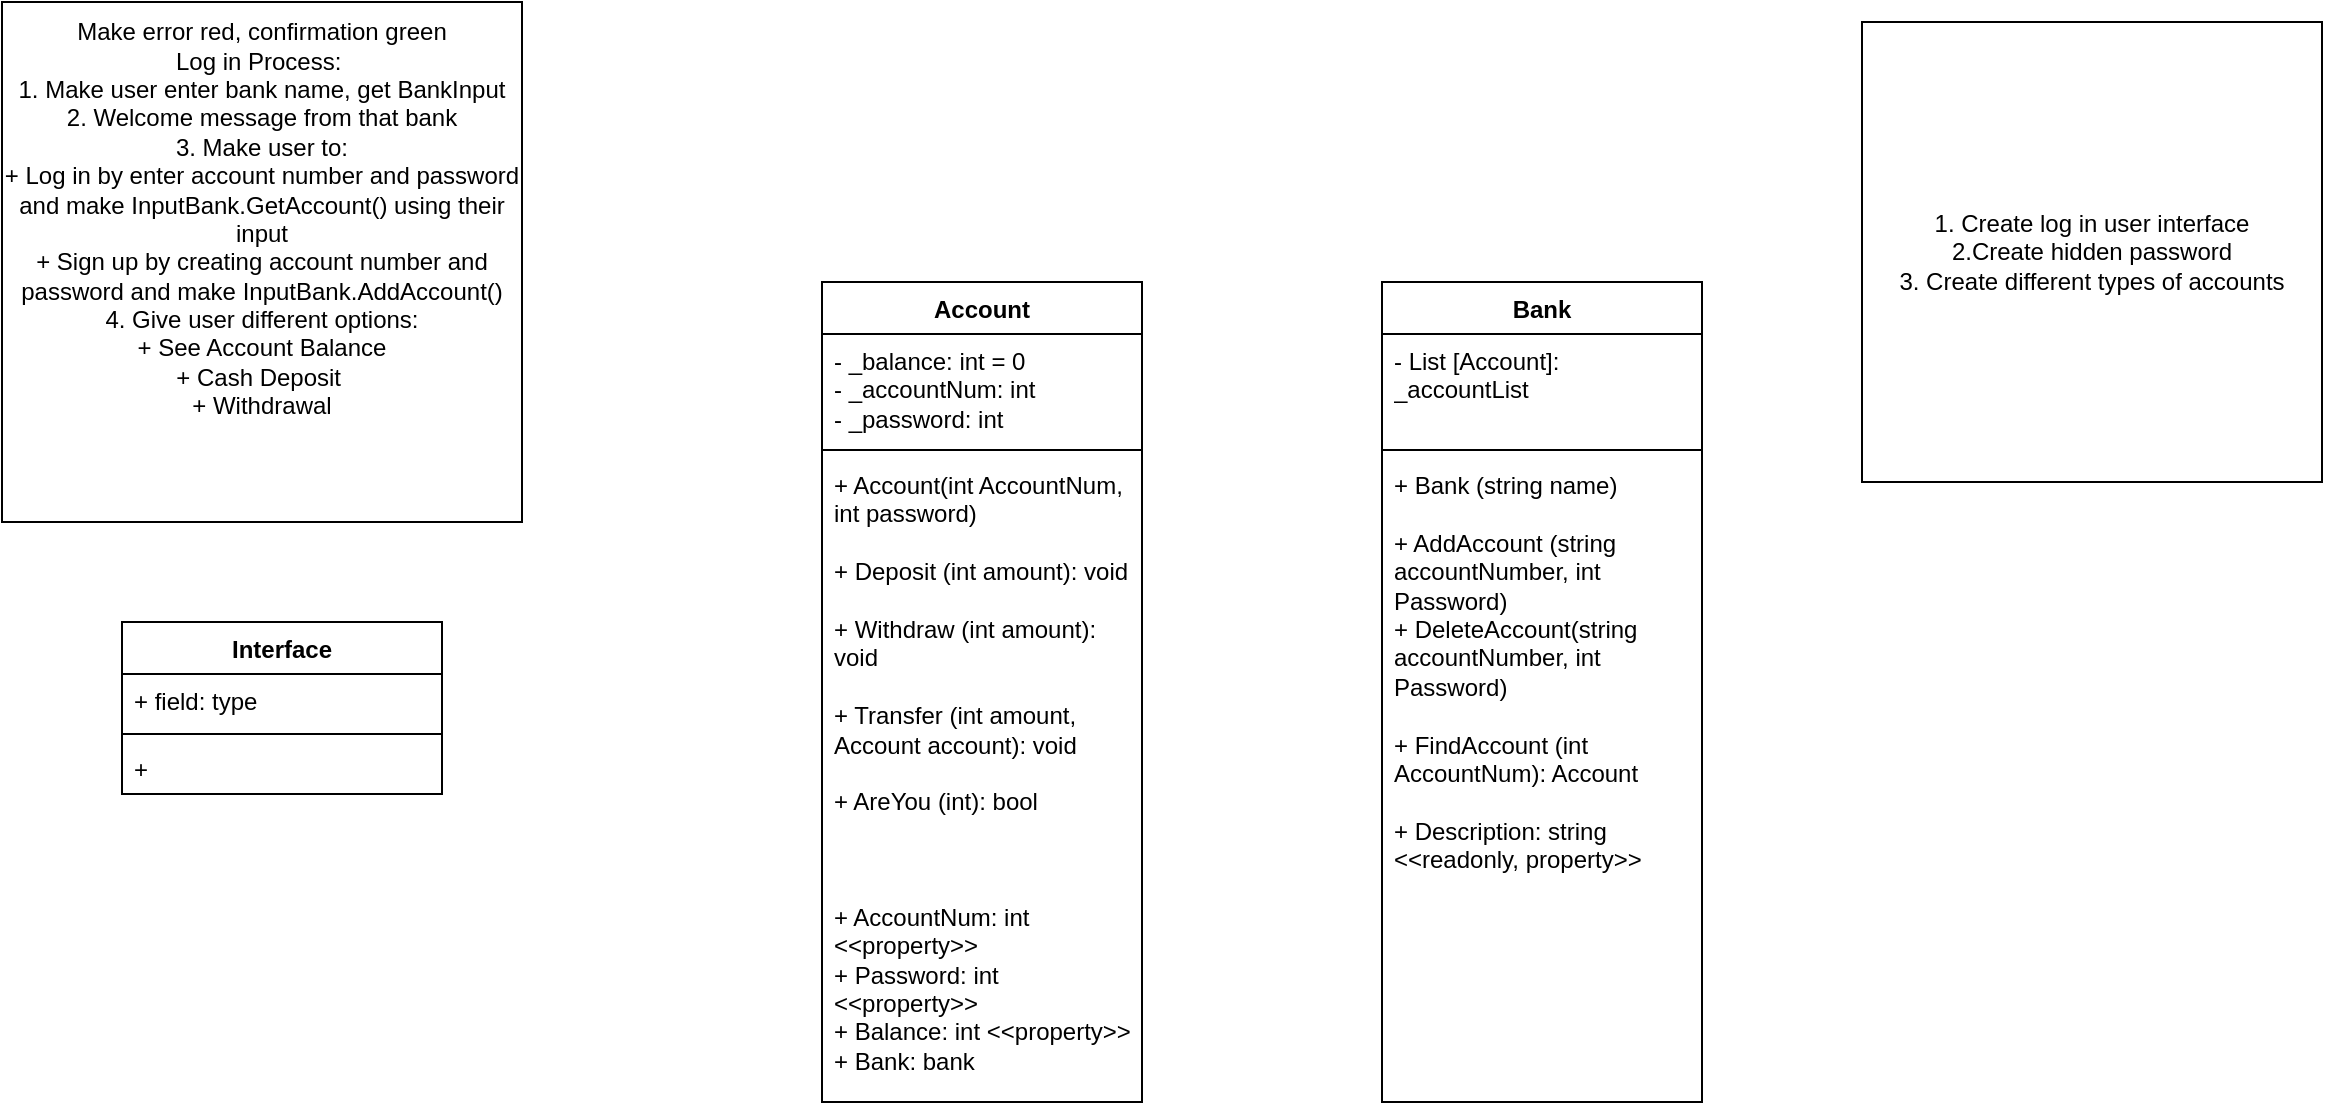 <mxfile version="24.4.13" type="device">
  <diagram id="4hGNNaWelnX5ogM7S-4X" name="Page-1">
    <mxGraphModel dx="2524" dy="738" grid="1" gridSize="10" guides="1" tooltips="1" connect="1" arrows="1" fold="1" page="1" pageScale="1" pageWidth="850" pageHeight="1100" math="0" shadow="0">
      <root>
        <mxCell id="0" />
        <mxCell id="1" parent="0" />
        <mxCell id="YOJYTE3-wiDfbg3zjTLi-4" value="Account" style="swimlane;fontStyle=1;align=center;verticalAlign=top;childLayout=stackLayout;horizontal=1;startSize=26;horizontalStack=0;resizeParent=1;resizeParentMax=0;resizeLast=0;collapsible=1;marginBottom=0;whiteSpace=wrap;html=1;" parent="1" vertex="1">
          <mxGeometry x="320" y="240" width="160" height="410" as="geometry" />
        </mxCell>
        <mxCell id="YOJYTE3-wiDfbg3zjTLi-5" value="&lt;div&gt;- _balance: int = 0&lt;/div&gt;&lt;div&gt;- _accountNum: int&lt;br&gt;- _password: int&lt;/div&gt;" style="text;strokeColor=none;fillColor=none;align=left;verticalAlign=top;spacingLeft=4;spacingRight=4;overflow=hidden;rotatable=0;points=[[0,0.5],[1,0.5]];portConstraint=eastwest;whiteSpace=wrap;html=1;" parent="YOJYTE3-wiDfbg3zjTLi-4" vertex="1">
          <mxGeometry y="26" width="160" height="54" as="geometry" />
        </mxCell>
        <mxCell id="YOJYTE3-wiDfbg3zjTLi-6" value="" style="line;strokeWidth=1;fillColor=none;align=left;verticalAlign=middle;spacingTop=-1;spacingLeft=3;spacingRight=3;rotatable=0;labelPosition=right;points=[];portConstraint=eastwest;strokeColor=inherit;" parent="YOJYTE3-wiDfbg3zjTLi-4" vertex="1">
          <mxGeometry y="80" width="160" height="8" as="geometry" />
        </mxCell>
        <mxCell id="YOJYTE3-wiDfbg3zjTLi-7" value="+ Account(int AccountNum, int password)&amp;nbsp;&lt;div&gt;&lt;br&gt;&lt;/div&gt;&lt;div&gt;+ Deposit (int amount): void&lt;br&gt;&lt;br&gt;+ Withdraw (int amount): void&lt;/div&gt;&lt;div&gt;&lt;br&gt;+ Transfer (int amount, Account account): void&lt;/div&gt;&lt;div&gt;&lt;br&gt;&lt;/div&gt;&lt;div&gt;+ AreYou (int): bool&lt;/div&gt;&lt;div&gt;&lt;br&gt;&lt;br&gt;&lt;br&gt;+ AccountNum: int &amp;lt;&amp;lt;property&amp;gt;&amp;gt;&lt;/div&gt;&lt;div&gt;+ Password: int &amp;lt;&amp;lt;property&amp;gt;&amp;gt;&lt;br&gt;+ Balance: int &amp;lt;&amp;lt;property&amp;gt;&amp;gt;&lt;/div&gt;&lt;div&gt;+ Bank: bank&lt;/div&gt;" style="text;strokeColor=none;fillColor=none;align=left;verticalAlign=top;spacingLeft=4;spacingRight=4;overflow=hidden;rotatable=0;points=[[0,0.5],[1,0.5]];portConstraint=eastwest;whiteSpace=wrap;html=1;" parent="YOJYTE3-wiDfbg3zjTLi-4" vertex="1">
          <mxGeometry y="88" width="160" height="322" as="geometry" />
        </mxCell>
        <mxCell id="YOJYTE3-wiDfbg3zjTLi-8" value="Bank" style="swimlane;fontStyle=1;align=center;verticalAlign=top;childLayout=stackLayout;horizontal=1;startSize=26;horizontalStack=0;resizeParent=1;resizeParentMax=0;resizeLast=0;collapsible=1;marginBottom=0;whiteSpace=wrap;html=1;" parent="1" vertex="1">
          <mxGeometry x="600" y="240" width="160" height="410" as="geometry" />
        </mxCell>
        <mxCell id="YOJYTE3-wiDfbg3zjTLi-9" value="- List [Account]: _accountList" style="text;strokeColor=none;fillColor=none;align=left;verticalAlign=top;spacingLeft=4;spacingRight=4;overflow=hidden;rotatable=0;points=[[0,0.5],[1,0.5]];portConstraint=eastwest;whiteSpace=wrap;html=1;" parent="YOJYTE3-wiDfbg3zjTLi-8" vertex="1">
          <mxGeometry y="26" width="160" height="54" as="geometry" />
        </mxCell>
        <mxCell id="YOJYTE3-wiDfbg3zjTLi-10" value="" style="line;strokeWidth=1;fillColor=none;align=left;verticalAlign=middle;spacingTop=-1;spacingLeft=3;spacingRight=3;rotatable=0;labelPosition=right;points=[];portConstraint=eastwest;strokeColor=inherit;" parent="YOJYTE3-wiDfbg3zjTLi-8" vertex="1">
          <mxGeometry y="80" width="160" height="8" as="geometry" />
        </mxCell>
        <mxCell id="YOJYTE3-wiDfbg3zjTLi-11" value="+ Bank (string name)&lt;div&gt;&lt;br&gt;&lt;/div&gt;&lt;div&gt;+ AddAccount (string accountNumber, int Password)&lt;/div&gt;&lt;div&gt;+ DeleteAccount(string accountNumber, int Password)&lt;/div&gt;&lt;div&gt;&lt;br&gt;&lt;/div&gt;&lt;div&gt;+ FindAccount (int AccountNum): Account&lt;/div&gt;&lt;div&gt;&lt;br&gt;&lt;/div&gt;&lt;div&gt;+ Description: string &amp;lt;&amp;lt;readonly, property&amp;gt;&amp;gt;&lt;/div&gt;" style="text;strokeColor=none;fillColor=none;align=left;verticalAlign=top;spacingLeft=4;spacingRight=4;overflow=hidden;rotatable=0;points=[[0,0.5],[1,0.5]];portConstraint=eastwest;whiteSpace=wrap;html=1;" parent="YOJYTE3-wiDfbg3zjTLi-8" vertex="1">
          <mxGeometry y="88" width="160" height="322" as="geometry" />
        </mxCell>
        <mxCell id="3K3qmI-YffXcMCkNoZgT-1" value="&lt;div&gt;Make error red, confirmation green&lt;/div&gt;Log in Process:&amp;nbsp;&lt;div&gt;1. Make user enter bank name, get BankInput&lt;/div&gt;&lt;div&gt;2. Welcome message from that bank&lt;/div&gt;&lt;div&gt;3. Make user to:&lt;br&gt;+ Log in by enter account number and password and make InputBank.GetAccount() using their input&lt;/div&gt;&lt;div&gt;+ Sign up by creating account number and password and make InputBank.AddAccount()&lt;/div&gt;&lt;div&gt;4. Give user different options:&lt;/div&gt;&lt;div&gt;+ See Account Balance&lt;/div&gt;&lt;div&gt;+ Cash Deposit&amp;nbsp;&lt;/div&gt;&lt;div&gt;+ Withdrawal&lt;/div&gt;&lt;div&gt;&lt;br&gt;&lt;/div&gt;&lt;div&gt;&lt;br&gt;&lt;/div&gt;&lt;div&gt;&lt;br&gt;&lt;/div&gt;" style="whiteSpace=wrap;html=1;aspect=fixed;" parent="1" vertex="1">
          <mxGeometry x="-90" y="100" width="260" height="260" as="geometry" />
        </mxCell>
        <mxCell id="3K3qmI-YffXcMCkNoZgT-2" value="Interface" style="swimlane;fontStyle=1;align=center;verticalAlign=top;childLayout=stackLayout;horizontal=1;startSize=26;horizontalStack=0;resizeParent=1;resizeParentMax=0;resizeLast=0;collapsible=1;marginBottom=0;whiteSpace=wrap;html=1;" parent="1" vertex="1">
          <mxGeometry x="-30" y="410" width="160" height="86" as="geometry" />
        </mxCell>
        <mxCell id="3K3qmI-YffXcMCkNoZgT-3" value="+ field: type" style="text;strokeColor=none;fillColor=none;align=left;verticalAlign=top;spacingLeft=4;spacingRight=4;overflow=hidden;rotatable=0;points=[[0,0.5],[1,0.5]];portConstraint=eastwest;whiteSpace=wrap;html=1;" parent="3K3qmI-YffXcMCkNoZgT-2" vertex="1">
          <mxGeometry y="26" width="160" height="26" as="geometry" />
        </mxCell>
        <mxCell id="3K3qmI-YffXcMCkNoZgT-4" value="" style="line;strokeWidth=1;fillColor=none;align=left;verticalAlign=middle;spacingTop=-1;spacingLeft=3;spacingRight=3;rotatable=0;labelPosition=right;points=[];portConstraint=eastwest;strokeColor=inherit;" parent="3K3qmI-YffXcMCkNoZgT-2" vertex="1">
          <mxGeometry y="52" width="160" height="8" as="geometry" />
        </mxCell>
        <mxCell id="3K3qmI-YffXcMCkNoZgT-5" value="+&amp;nbsp;" style="text;strokeColor=none;fillColor=none;align=left;verticalAlign=top;spacingLeft=4;spacingRight=4;overflow=hidden;rotatable=0;points=[[0,0.5],[1,0.5]];portConstraint=eastwest;whiteSpace=wrap;html=1;" parent="3K3qmI-YffXcMCkNoZgT-2" vertex="1">
          <mxGeometry y="60" width="160" height="26" as="geometry" />
        </mxCell>
        <mxCell id="3K3qmI-YffXcMCkNoZgT-6" value="&lt;div&gt;1. Create log in user interface&lt;/div&gt;&lt;div&gt;2.Create hidden password&lt;/div&gt;&lt;div&gt;3. Create different types of accounts&lt;/div&gt;" style="whiteSpace=wrap;html=1;aspect=fixed;" parent="1" vertex="1">
          <mxGeometry x="840" y="110" width="230" height="230" as="geometry" />
        </mxCell>
      </root>
    </mxGraphModel>
  </diagram>
</mxfile>
